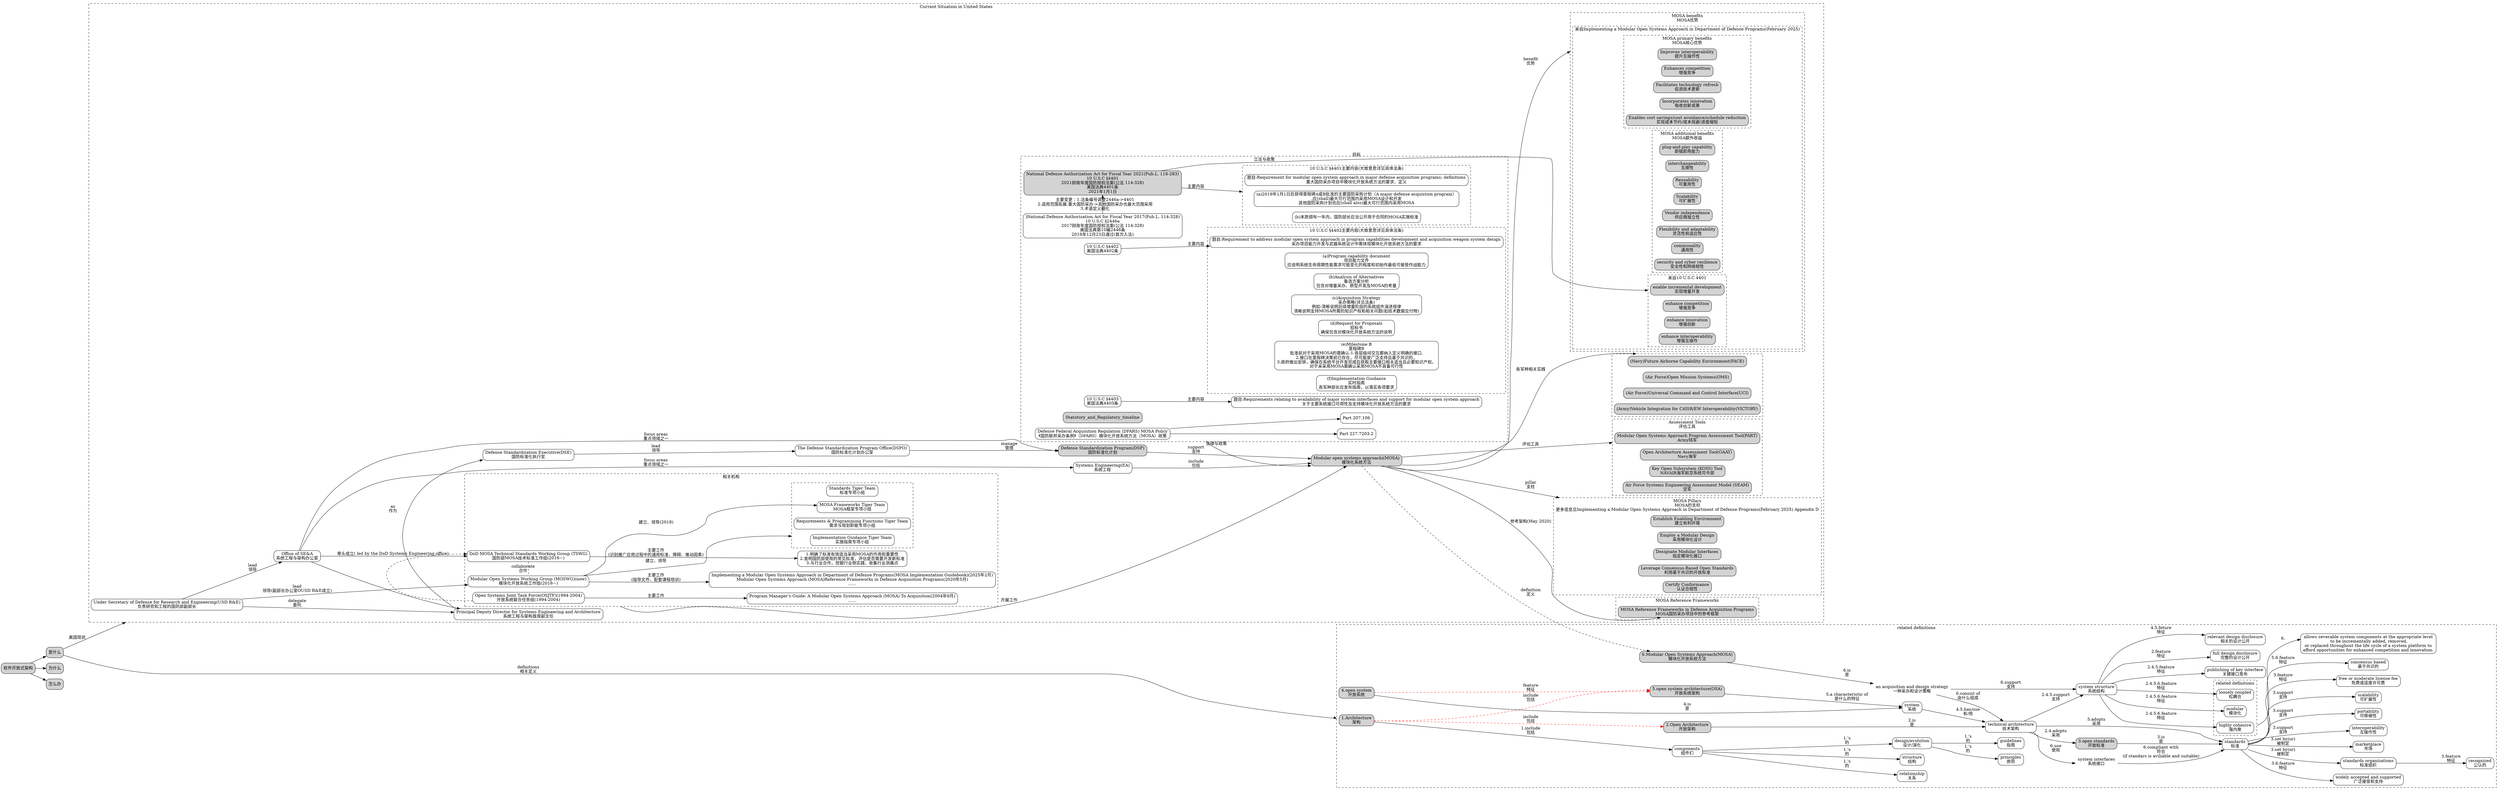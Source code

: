 digraph G {
  graph [rankdir=LR,compound=true];
  node [shape=box, style="rounded,filled"];
soft_open_arch[label="软件开放式架构"]
soft_open_arch_what[label="是什么"]
soft_open_arch_why[label="为什么"]
soft_open_arch_how[label="怎么办"]
{rank=same;soft_open_arch_what;soft_open_arch_why;soft_open_arch_how}
soft_open_arch->soft_open_arch_what
soft_open_arch->soft_open_arch_why
soft_open_arch->soft_open_arch_how
subgraph cluster_soft_open_arch_related_definitions{
	label="related definitions"
	style = dashed;
	arch[label = "1.Architecture\n架构"];
	openarch[label = "2.Open Architecture\n开放架构"];
openstandard[label = "3.open standards\n开放标准"];
opensystem[label = "4.open system\n开放系统"];
OpenSystemArch[label = "5.open system architecture(OSA)\n开放系统架构"];
MOSA[label = "6.Modular Open Systems Approach(MOSA)\n模块化开放系统方法"];
   arch-> openarch[label = "include\n包括",color=red,style=dashed];
   arch-> OpenSystemArch[label = "include\n包括",color=red,style=dashed];
   opensystem->OpenSystemArch[label = "feature\n特征",color=red,style=dashed];

components[label = "components\n组件们"color=black,fillcolor=white];
structure[label = "structure\n结构"color=black,fillcolor=white];
relationship[label = "relationship\n关系"color=black,fillcolor=white];
archdef4[label = "design/evolution\n设计/演化"color=black,fillcolor=white];
archdef5[label = "principles\n原则"color=black,fillcolor=white];
archdef6[label = "guidelines\n指南"color=black,fillcolor=white]
arch->components[label = "1.include\n包括"]
components->archdef4[label = "1.'s\n的"];
components->structure[label = "1.'s\n的"];
components->relationship[label = "1.'s\n的"];
archdef4->archdef5[label = "1.'s\n的"];
archdef4->archdef6[label = "1.'s\n的"];

tech_arch[label = "technical architecture\n技术架构"color=black,fillcolor=white];
system_structure[label = "system structure\n系统结构"color=black,fillcolor=white];
subgraph cluster_a{
style = dashed;
openarchdef4[label = "modular\n模块化"color=black,fillcolor=white];
openarchdef5[label = "loosely coupled\n松耦合"color=black,fillcolor=white];
openarchdef6[label = "highly cohesive\n强内聚"color=black,fillcolor=white];
}
openarchdef7[label = "publishing of key interface\n关键接口发布"color=black,fillcolor=white];
openarchdef8[label = "full design disclosure\n完整的设计公开"color=black,fillcolor=white];
openarch->tech_arch[label = "2.is\n是"];
tech_arch->openstandard[label="2.4.adopts\n采用"];
tech_arch->system_structure[label="2.4.5.support\n支持"];
system_structure->openarchdef4[label="2.4.5.6.feature\n特征"];
system_structure->openarchdef5[label="2.4.5.6.feature\n特征"];
system_structure->openarchdef6[label="2.4.5.6.feature\n特征"];
system_structure->openarchdef7[label="2.4.5.feature\n特征"];
system_structure->openarchdef8[label="2.feature\n特征"];

standards[label="standards\n标准",color=black,fillcolor=white];
openstandarddef2[label="widely accepted and supported\n广泛接受和支持",color=black,fillcolor=white];
openstandarddef3[label="standards organizations\n标准组织",color=black,fillcolor=white];
openstandarddef4[label="marketplace\n市场",color=black,fillcolor=white];
openstandarddef5[label="interoperability\n互操作性",color=black,fillcolor=white];
openstandarddef6[label="portability\n可移植性",color=black,fillcolor=white];
openstandarddef7[label="scalability\n可扩展性",color=black,fillcolor=white];
openstandarddef8[label="recognized\n公认的",color=black,fillcolor=white];
openstandarddef9[label="free or moderate license fee\n免费或适度许可费",color=black,fillcolor=white];
openstandard->standards[label="3.is\n是"]
standards->openstandarddef3[label="3.set by(or)\n被制定"]
openstandarddef3->openstandarddef8[label="3.feature\n特征"]
standards->openstandarddef4[label="3.set by(or)\n被制定"]
standards->openstandarddef2[label="3.6.feature\n特征"]
standards->openstandarddef5[label="3.support\n支持"]
standards->openstandarddef6[label="3.support\n支持"]
standards->openstandarddef7[label="3.support\n支持"]
standards->openstandarddef9[label="3.feature\n特征"]
consensus_based[label="consensus based\n基于共识的",color=black,fillcolor=white];
standards->consensus_based[label="5.6.feature\n特征"]

system[label = "system\n系统"color=black,fillcolor=white];
opensystemdef1[label = "relevant design disclosure\n相关的设计公开"color=black,fillcolor=white];
opensystem->system[label="4.is\n是"];
system->tech_arch[label="4.5.has/use\n有/用"];
system_structure->opensystemdef1[label="4.5.feture\n特征"];

OpenSystemArch->system[label="5.a characteristic of\n是什么的特征"]
tech_arch->standards[label="5.adopts\n采用"];

MOSAdef1[label="an acquisition and design strategy\n一种采办和设计策略",color = white];
system_interfaces[label="system interfaces\n系统接口",color = white];
MOSA->MOSAdef1[label="6.is\n是"];
MOSAdef1->tech_arch[label="6.consist of\n由什么组成"];
tech_arch->system_interfaces[label="6.use\n使用"];
system_interfaces->standards[label="6.compliant with\n符合\n(if standars is aviliable and suitable)"];
MOSAdef1->system_structure[label="6.support\n支持"];
MOSAdef2[label="allows severable system components at the appropriate level\n to be incrementally added, removed,\n or replaced throughout the life cycle of a system platform to \nafford opportunities for enhanced competition and innovation.",color=black,fillcolor=white];
openarchdef6-> MOSAdef2[ltail="cluster_a",label="6."];
}
soft_open_arch_what->arch[label="definitions\n相关定义",lhead="cluster_soft_open_arch_related_definitions"]
subgraph cluster_soft_open_arch_Current_Situation_Abroad{
	label="Current Situation in United States"
	style = dashed;
	USDRE[color=black,fillcolor=white,label="Under Secretary of Defense for Research and Engineering(USD R&E)\n负责研究和工程的国防部副部长"]
	Office_SEA[color=black,fillcolor=white,label="Office of SE&A\n系统工程与架构办公室"]
	Principal_Deputy_Director_for_Systems_Engineering_and_Architecture[color=black,fillcolor=white,label="Principal Deputy Director for Systems Engineering and Architecture\n系统工程与架构首席副主任"]
	DSP[label="Defense Standardization Program(DSP)\n国防标准化计划"]
	Defense_Standardization_Executive[color=black,fillcolor=white,label="Defense Standardization Executive(DSE)\n国防标准化执行官"]
	DSPO[color=black,fillcolor=white,label="The Defense Standardization Program Office(DSPO)\n国防标准化计划办公室"]
	{rank=same;Defense_Standardization_Executive;Principal_Deputy_Director_for_Systems_Engineering_and_Architecture;}
	USDRE->Office_SEA[label="lead\n领导"]
	Office_SEA->Principal_Deputy_Director_for_Systems_Engineering_and_Architecture

	USDRE->Principal_Deputy_Director_for_Systems_Engineering_and_Architecture[label="delegate\n委托"]

	Principal_Deputy_Director_for_Systems_Engineering_and_Architecture->Defense_Standardization_Executive[label="as\n作为"]
	Defense_Standardization_Executive->DSPO[label="lead\n领导"]
	DSPO->DSP[label="manage\n管理"]

	MOSA_[label="Modular open systems approachi(MOSA)\n模块化系统方法"]
	Systems_Engineering[color=black,fillcolor=white,label="Systems Engineering(EA)\n系统工程"]
	{rank=same;Systems_Engineering;DSP;}
	DSP->MOSA_[label="support\n支持"]
	Office_SEA->DSP[label="focus areas\n重点领域之一"]
	Office_SEA->Systems_Engineering[label="focus areas\n重点领域之一"]
	Systems_Engineering->MOSA_[label="include\n包括"]
	subgraph cluster_Statutory_and_Regulatory{
	label="立法与政策"
	style=dashed
	National_Defense_Authorization_Act_for_Fiscal_Year_2017[label=")National Defense Authorization Act for Fiscal Year 2017(Pub.L. 114-328)\n10 U.S.C §2446a\n2017财政年度国防授权法案(公法 114-328)\n美国法典第10编2446条\n2016年12月23日通过(首次入法)",color=black,fillcolor=white]
	_10USC4401[label="National Defense Authorization Act for Fiscal Year 2021(Pub.L. 116-283)\n10 U.S.C §4401\n2021财政年度国防授权法案(公法 114-328)\n美国法典4401条\n2021年1月1日"];
	_10USC4402[label="10 U.S.C §4402\n美国法典4402条",color=black,fillcolor=white];
	_10USC4403[label="10 U.S.C §4403\n美国法典4403条",color=black,fillcolor=white];
	subgraph cluster_10USC4402{
	label="10 U.S.C §4402主要内容(大致意思详见具体法条)"
	style=dashed
	_10USC4402_0[label="题目:Requirement to address modular open system approach in program capabilities development and acquisition weapon system design\n采办项目能力开发与武器系统设计中需体现模块化开放系统方法的要求"color=black,fillcolor=white]
	_10USC4402_1[label="(a)Program capability document\n项目能力文件\n应说明系统生命周期性能需求可能变化的程度和初始作最低可接受作战能力",color=black,fillcolor=white]
	_10USC4402_2[label="(b)Analysis of Alternatives\n备选方案分析\n包含对增量采办、原型开发及MOSA的考量",color=black,fillcolor=white]
	_10USC4402_3[label="(c)Acquisition Strategy\n采办策略(详见法条)\n例如:清晰说明后续增量阶段的系统组件演进规律\n清晰说明支持MOSA所需的知识产权和相关问题(如技术数据交付物)",color=black,fillcolor=white]
	_10USC4402_4[label="(d)Request for Proposals\n招标书\n确保包含对模块化开放系统方法的说明",color=black,fillcolor=white]
	_10USC4402_5[label="(e)Milestone B\n里程碑B\n批准前对于采用MOSA的需确认:1.各层级间交互都纳入定义明确的接口,\n2.接口在里程碑决策前已存在，尽可能是广泛支持且基于共识的，\n3.政府做出安排，确保在系统平台开发完成后获取主要接口相关适当且必要知识产权。\n对于未采用MOSA需确认采用MOSA不具备可行性",color=black,fillcolor=white]
	
	_10USC4402_6[label="(f)Implementation Guidance\n实时指南\n各军种部长应发布指南，以落实各项要求",color=black,fillcolor=white]
	
}
	_10USC4403_0[label="题目:Requirements relating to availability of major system interfaces and support for modular open system approach\n关于主要系统接口可用性及支持模块化开放系统方法的要求"color=black,fillcolor=white]
	_10USC4402->_10USC4402_0[label="主要内容"]
	_10USC4403->_10USC4403_0[label="主要内容"]
	
	{rank=same;National_Defense_Authorization_Act_for_Fiscal_Year_2017;_10USC4401}
	subgraph cluster_10USC4401{
	label="10 U.S.C §4401主要内容(大致意思详见具体法条)"
	style=dashed
	_10USC4401_0[label="题目:Requirement for modular open system approach in major defense acquisition programs; definitions\n重大国防采办项目中模块化开放系统方法的要求、定义"color=black,fillcolor=white]
	_10USC4401_a[label="(a)2019年1月1日后获得里程碑A或B批准的主要国防采购计划（A major defense acquistion program）\n,应(shall)最大可行范围内采用MOSA设计和开发\n其他国防采购计划也应(shall also)最大可行范围内采用MOSA",color=black,fillcolor=white]
	_10USC4401_b[label="(b)本款颁布一年内，国防部长应当公开用于合同的MOSA实施标准"color=black,fillcolor=white]
}
	_10USC4401->_10USC4401_a[label="\n主要内容",lhead = "cluster_10USC4401"]
	Statutory_and_Regulatory_timeline[image="./images/statutory_and_regulatory_timeline.png"]
	//Statutory_and_Regulatory_timeline[label="法律和政策时间线\n./images/statutory_and_regulatory_timeline.png",color=black,fillcolor=white]
	National_Defense_Authorization_Act_for_Fiscal_Year_2017->_10USC4401[label="主要变更：1.法条编号调整2446a->4401\n2.适用范围拓展,重大国防采办->其他国防采办也最大范围采用\n3.术语定义细化"]
	DFARS[label="Defense Federal Acquisition Regulation (DFARS) MOSA Policy\n《国防联邦采办条例》（DFARS）模块化开放系统方法（MOSA）政策",color=black,fillcolor=white]
	DFARS1[label="Part 207.106",color=black,fillcolor=white]
	DFARS2[label="Part 227.7203-2",color=black,fillcolor=white]
	DFARS->DFARS1
	DFARS->DFARS2
}
	_10USC4401->MOSA_[taillabel="法律与政策",ltail="cluster_Statutory_and_Regulatory"]
	subgraph cluster_MOSAWGs{
	label="相关机构"
	style=dashed
	MOSWG[color=black,fillcolor=white,label="Modular Open Systems Working Group (MOSWG)(now)\n模块化开放系统工作组(2016~)"]
	OSJTF[color=black,fillcolor=white,label="Open Systems Joint Task Force(OSJTF)(1994-2004)\n开放系统联合任务组(1994-2004)"]
	TSWG[color=black,fillcolor=white,label="DoD MOSA Technical Standards Working Group (TSWG)\n国防部MOSA技术标准工作组(2016~)"]
	{rank=same;MOSWG;OSJTF;TSWG}
subgraph cluster_tiger_team{
	label=""
	style = dashed;
	Tiger1[color=black,fillcolor=white,label="Standards Tiger Team\n标准专项小组"]
	Tiger2[color=black,fillcolor=white,label="Implementation Guidance Tiger Team\n实施指南专项小组"]
	Tiger3[color=black,fillcolor=white,label="Requirements & Programming Functions Tiger Team\n需求与规划职能专项小组"]
	Tiger4[color=black,fillcolor=white,label="MOSA Frameworks Tiger Team\nMOSA框架专项小组"]
}
	MOSWG->Tiger2[label="建立、领导",lhead="cluster_tiger_team"];
	MOSWG->Tiger4[label="建立、领导(2018)"];
	OSJTF->TSWG[style=dashed]
	TSWG->MOSWG[style=dashed,label="collaborate\n合作",dir=none]
	TSWG_role[color=black,fillcolor=white,label="1.明确了标准有效适当采用MOSA的作用和重要性\n2.查明国防部使用的常见标准，评估是否需要开发新标准\n3.与行业合作，挖掘行业侧实践，收集行业测痛点"]
	TSWG->TSWG_role[label="主要工作\n(识别推广应用过程中的通用标准、障碍、推动因素)"]
	OSJTF_work[label="Program Manager’s Guide: A Modular Open Systems Approach (MOSA) To Acquisition(2004年9月)\n……",color=black,fillcolor=white]
	OSJTF->OSJTF_work[label="主要工作"]
	
	MOSWG_work[label="Implementing a Modular Open Systems Approach in Department of Defense Programs(MOSA Implementation Guidebook)(2025年2月)\nModular Open Systems Approach (MOSA)Reference Frameworks in Defense Acquisition Programs(2020年5月)\n……",color=black,fillcolor=white]
	MOSWG->MOSWG_work[label="主要工作\n(指导文件、配套课程培训)"]
}

	USDRE->MOSWG[label="lead\n领导(副部长办公室OUSD R&E成立)"]
	Office_SEA->TSWG[label="牵头成立( led by the DoD Systems Engineering office)"]
	MOSWG->MOSA_[label="开展工作",ltail="cluster_MOSAWGs"];
	
	subgraph cluster_MOSA_related_framework{
	label="";
	style=dashed;
	FACE[label="(Navy)Future Airborne Capability Environment(FACE)"]
	OMS[label="(Air Force)Open Mission Systems(OMS)"]
	UCI[label="(Air Force)Universal Command and Control Interface(UCI)"]
	VICTORY[label="(Army)Vehicle Integration for C4ISR/EW Interoperability(VICTORY)"]
}
	MOSA_->FACE[label="各军种相关实践",lhead="cluster_MOSA_related_framework"]

subgraph cluster_MOSA_ref_framework{
	label="MOSA Reference Frameworks"
	style = dashed;
	MOSA_Ref_framework[label="MOSA Reference Frameworks in Defense Acquisition Programs\nMOSA国防采办项目中的参考框架"]
}
	MOSA_->MOSA_Ref_framework[label="参考架构(May 2020)"]
subgraph cluster_MOSA_pillars{
	label="MOSA Benefits\nMOSA优势\n来自Implementing a Modular Open Systems Approach in Department of Defense Programs(February 2025)"
	label="MOSA Pillars\nMOSA的支柱\n更多信息见Implementing a Modular Open Systems Approach in Department of Defense Programs(February 2025) Appendix D"
	style = dashed;
	MOSA_Pillar1[label="Establish Enabling Environment\n建立有利环境"]
	MOSA_Pillar5[label="Employ a Modular Design\n采用模块化设计"]
	MOSA_Pillar2[label="Designate Modular Interfaces\n指定模块化接口"]
	MOSA_Pillar3[label="Leverage Consensus-Based Open Standards\n利用基于共识的开放标准"]
	MOSA_Pillar4[label="Certify Conformance\n认证合规性"]
}
	MOSA_->MOSA_Pillar1[label="pillar\n支柱",lhead="cluster_MOSA_pillars"]
	MOSA_->MOSA[label="definition\n定义",style=dashed]
subgraph cluster_MOSA_benefits{
	label="MOSA benefits\nMOSA优势"
	style = dashed;
subgraph cluster_MOSA_benefits1{
	label="来自Implementing a Modular Open Systems Approach in Department of Defense Programs(February 2025)"
	style = dashed;
	
	subgraph cluster_MOSA_primary_benefits{
	label="MOSA primary benefits\nMOSA核心优势"
	style = dashed;
	MOSA_Benefit1[label="Improves interoperability\n提升互操作性"]
	MOSA_Benefit2[label="Enhances competition\n增强竞争"]
	MOSA_Benefit3[label="Facilitates technology refresh\n促进技术更新"]
	MOSA_Benefit4[label="Incorporates innovation\n吸收创新成果"]
	MOSA_Benefit5[label="Enables cost savings/cost avoidance/schedule reduction\n实现成本节约/成本规避/进度缩短"]
	}
	subgraph cluster_MOSA_additional_benefits{
	label="MOSA additional benefits\nMOSA额外收益"
	style = dashed;
	MOSA_Benefit6[label="plug-and-play capability\n即插即用能力"]
	MOSA_Benefit7[label="interchangeability\n互换性"]
	MOSA_Benefit8[label="Reusability\n可重用性"]
	MOSA_Benefit9[label="Scalability\n可扩展性"]
	MOSA_Benefit10[label="Vendor independence\n供应商独立性"]
	MOSA_Benefit11[label="Flexibility and adaptability\n灵活性和适应性"]
	MOSA_Benefit12[label="commonality\n通用性"]
	MOSA_Benefit13[label="security and cyber resilience\n安全性和网络韧性"]
	}
subgraph cluster_MOSA_benefits2{
	label="来自10 U.S.C 4401"
	style = dashed;
	MOSA_Benefit14[label="enable incremental development\n实现增量开发"]
	MOSA_Benefit15[label="enhance competition\n增强竞争"]
	MOSA_Benefit16[label="enhance innovation\n增强创新"]
	MOSA_Benefit17[label="enhance interoperability\n增强互操作"]
}
}
}
MOSA_ -> MOSA_Benefit1[label="benefit\n优势",lhead="cluster_MOSA_benefits"]
_10USC4401->MOSA_Benefit14[label="目标",lhead="cluster_MOSA_benefits2"]
subgraph cluster_MOSA_Assessment_Tools{
	label="Assessment Tools\n评估工具"
	style = dashed;
	PART[label="Modular Open Systems Approach Program Assessment Tool(PART)\nArmy陆军"];
	OAAT[label="Open Architecture Assessment Tool(OAAT)\nNavy海军"]
	KOSS[label="Key Open Subsystem (KOSS) Tool\nNAVAIR海军航空系统司令部"]
	SEAM[label="Air Force Systems Engineering Assessment Model (SEAM)\n空军"]
}
MOSA_->PART[label="评估工具",lhead="cluster_MOSA_Assessment_Tools"]
	
}
soft_open_arch_what->USDRE[label="美国现状",lhead="cluster_soft_open_arch_Current_Situation_Abroad"]
//OSJTF->OpenSystemArch[label="define\n定义",style=dashed]
}
